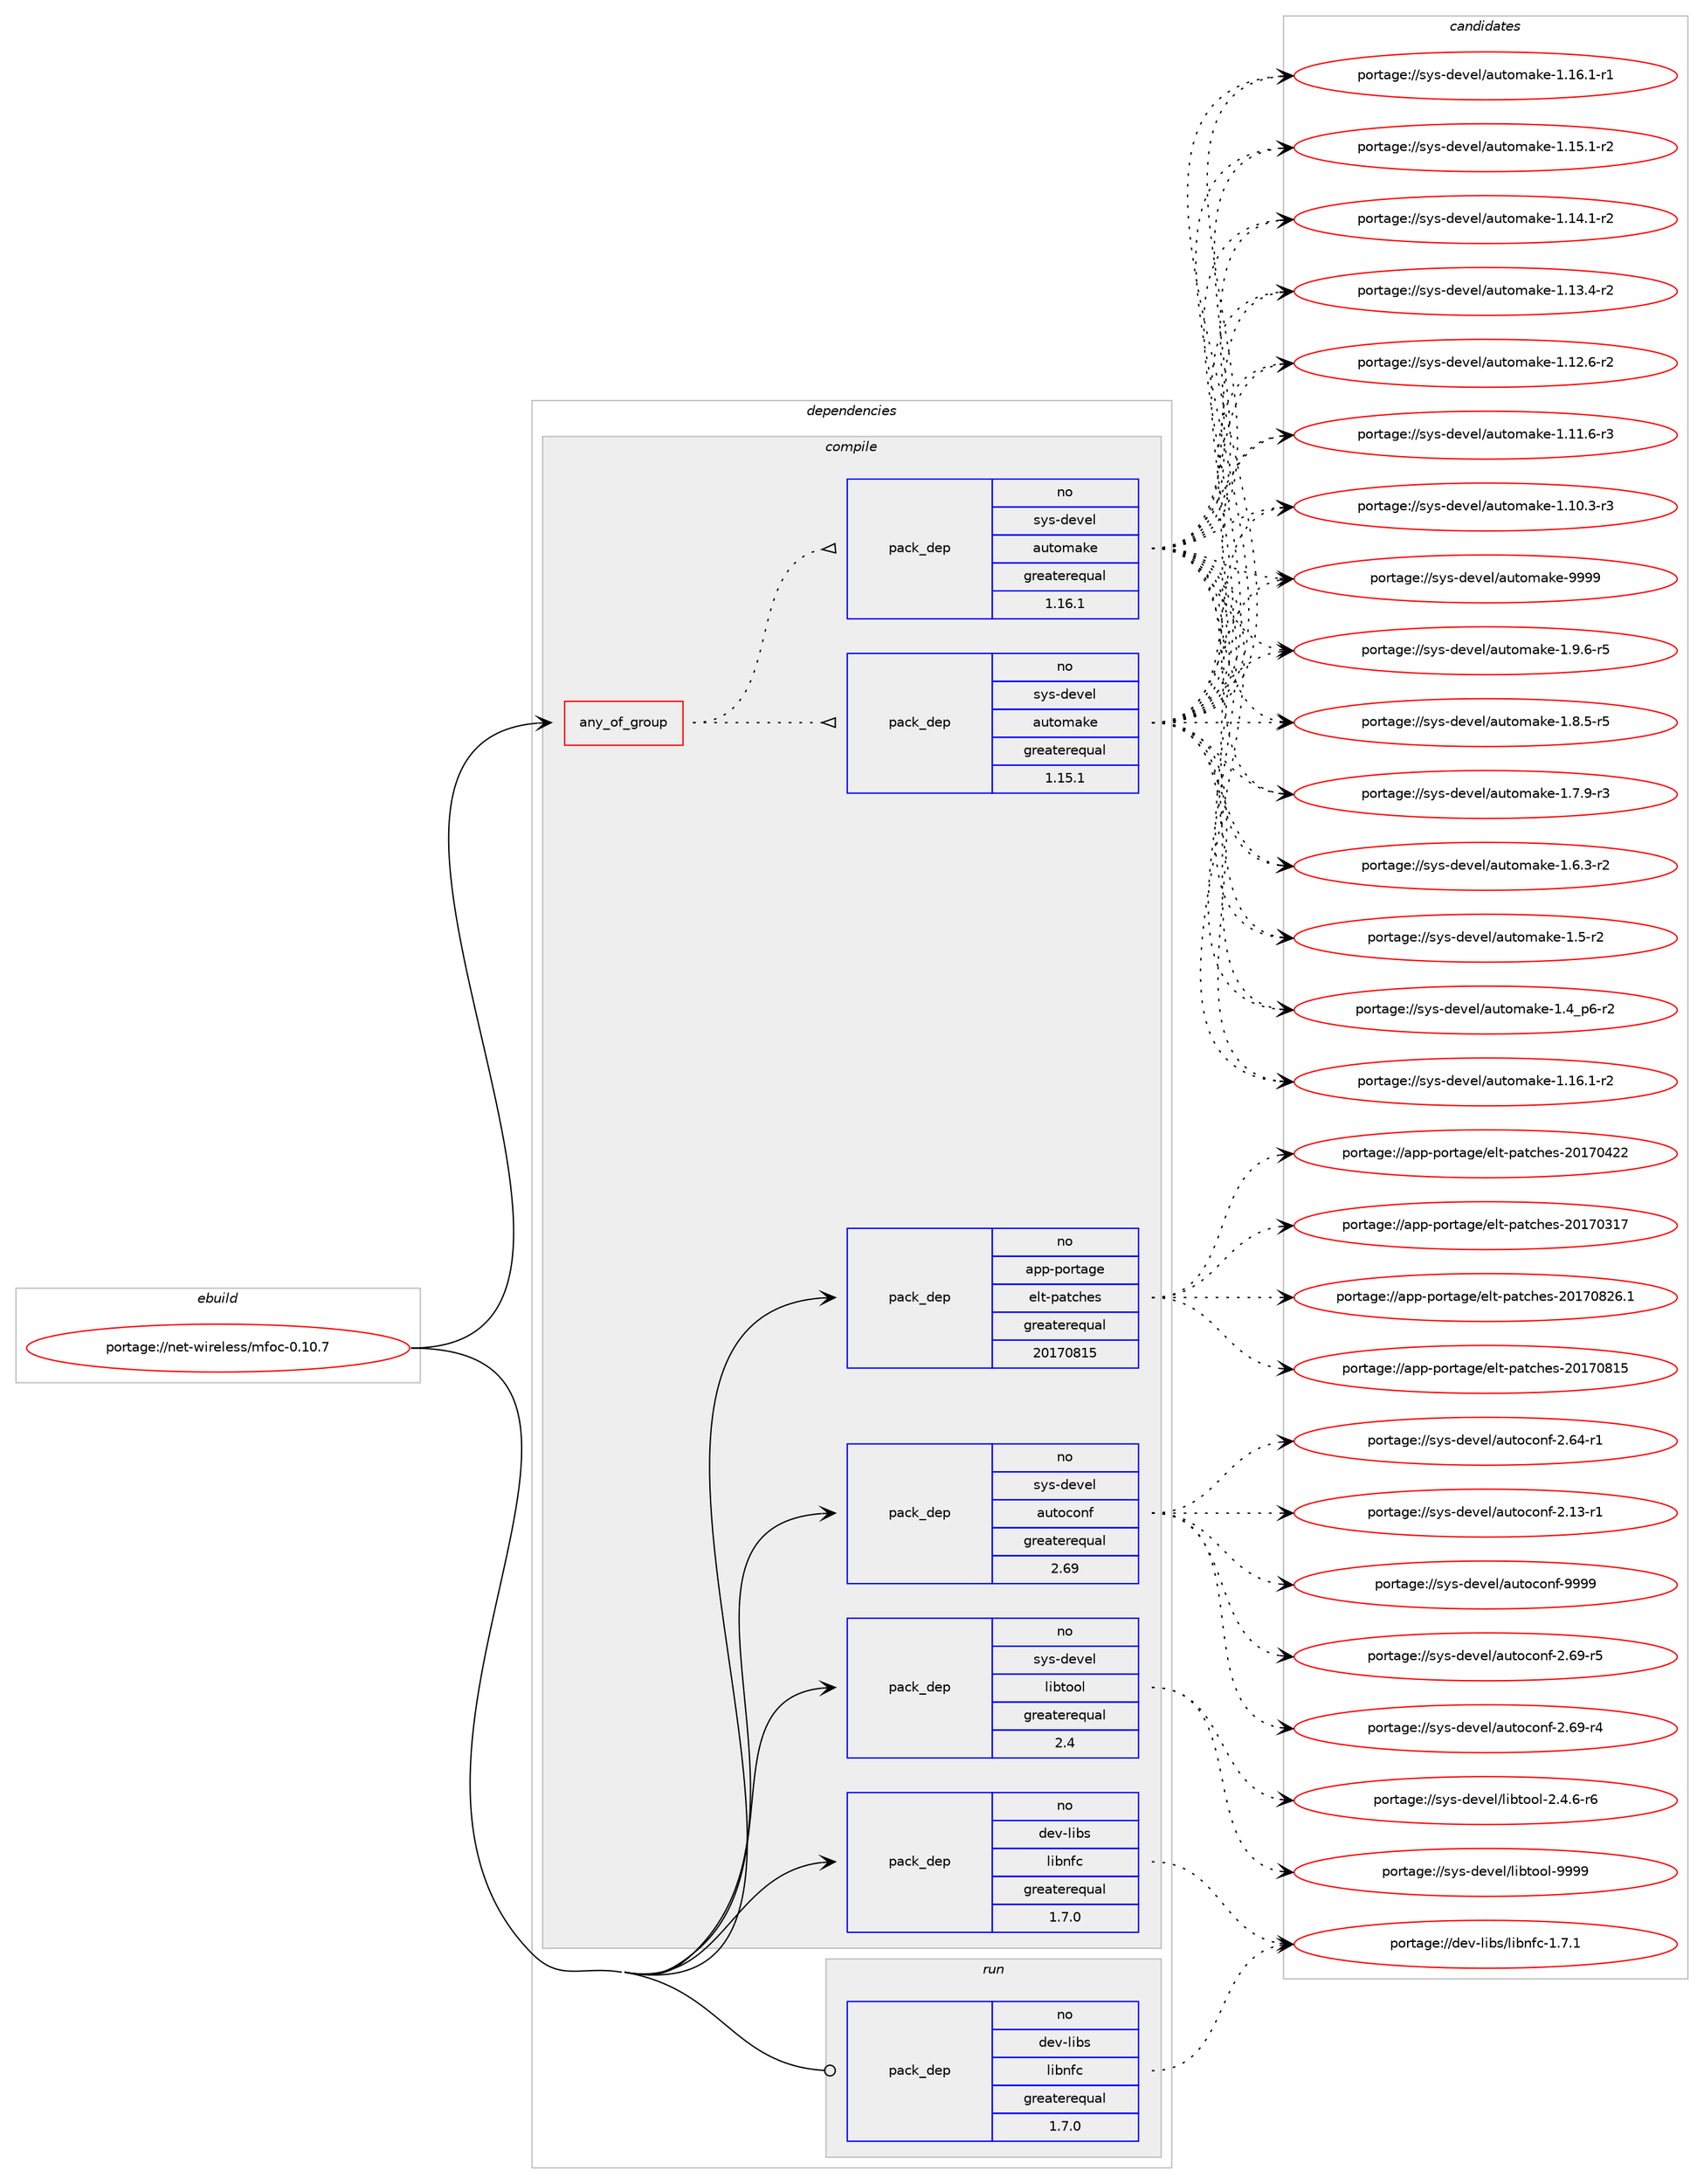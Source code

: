 digraph prolog {

# *************
# Graph options
# *************

newrank=true;
concentrate=true;
compound=true;
graph [rankdir=LR,fontname=Helvetica,fontsize=10,ranksep=1.5];#, ranksep=2.5, nodesep=0.2];
edge  [arrowhead=vee];
node  [fontname=Helvetica,fontsize=10];

# **********
# The ebuild
# **********

subgraph cluster_leftcol {
color=gray;
rank=same;
label=<<i>ebuild</i>>;
id [label="portage://net-wireless/mfoc-0.10.7", color=red, width=4, href="../net-wireless/mfoc-0.10.7.svg"];
}

# ****************
# The dependencies
# ****************

subgraph cluster_midcol {
color=gray;
label=<<i>dependencies</i>>;
subgraph cluster_compile {
fillcolor="#eeeeee";
style=filled;
label=<<i>compile</i>>;
subgraph any981 {
dependency46099 [label=<<TABLE BORDER="0" CELLBORDER="1" CELLSPACING="0" CELLPADDING="4"><TR><TD CELLPADDING="10">any_of_group</TD></TR></TABLE>>, shape=none, color=red];subgraph pack36933 {
dependency46100 [label=<<TABLE BORDER="0" CELLBORDER="1" CELLSPACING="0" CELLPADDING="4" WIDTH="220"><TR><TD ROWSPAN="6" CELLPADDING="30">pack_dep</TD></TR><TR><TD WIDTH="110">no</TD></TR><TR><TD>sys-devel</TD></TR><TR><TD>automake</TD></TR><TR><TD>greaterequal</TD></TR><TR><TD>1.16.1</TD></TR></TABLE>>, shape=none, color=blue];
}
dependency46099:e -> dependency46100:w [weight=20,style="dotted",arrowhead="oinv"];
subgraph pack36934 {
dependency46101 [label=<<TABLE BORDER="0" CELLBORDER="1" CELLSPACING="0" CELLPADDING="4" WIDTH="220"><TR><TD ROWSPAN="6" CELLPADDING="30">pack_dep</TD></TR><TR><TD WIDTH="110">no</TD></TR><TR><TD>sys-devel</TD></TR><TR><TD>automake</TD></TR><TR><TD>greaterequal</TD></TR><TR><TD>1.15.1</TD></TR></TABLE>>, shape=none, color=blue];
}
dependency46099:e -> dependency46101:w [weight=20,style="dotted",arrowhead="oinv"];
}
id:e -> dependency46099:w [weight=20,style="solid",arrowhead="vee"];
subgraph pack36935 {
dependency46102 [label=<<TABLE BORDER="0" CELLBORDER="1" CELLSPACING="0" CELLPADDING="4" WIDTH="220"><TR><TD ROWSPAN="6" CELLPADDING="30">pack_dep</TD></TR><TR><TD WIDTH="110">no</TD></TR><TR><TD>app-portage</TD></TR><TR><TD>elt-patches</TD></TR><TR><TD>greaterequal</TD></TR><TR><TD>20170815</TD></TR></TABLE>>, shape=none, color=blue];
}
id:e -> dependency46102:w [weight=20,style="solid",arrowhead="vee"];
subgraph pack36936 {
dependency46103 [label=<<TABLE BORDER="0" CELLBORDER="1" CELLSPACING="0" CELLPADDING="4" WIDTH="220"><TR><TD ROWSPAN="6" CELLPADDING="30">pack_dep</TD></TR><TR><TD WIDTH="110">no</TD></TR><TR><TD>dev-libs</TD></TR><TR><TD>libnfc</TD></TR><TR><TD>greaterequal</TD></TR><TR><TD>1.7.0</TD></TR></TABLE>>, shape=none, color=blue];
}
id:e -> dependency46103:w [weight=20,style="solid",arrowhead="vee"];
subgraph pack36937 {
dependency46104 [label=<<TABLE BORDER="0" CELLBORDER="1" CELLSPACING="0" CELLPADDING="4" WIDTH="220"><TR><TD ROWSPAN="6" CELLPADDING="30">pack_dep</TD></TR><TR><TD WIDTH="110">no</TD></TR><TR><TD>sys-devel</TD></TR><TR><TD>autoconf</TD></TR><TR><TD>greaterequal</TD></TR><TR><TD>2.69</TD></TR></TABLE>>, shape=none, color=blue];
}
id:e -> dependency46104:w [weight=20,style="solid",arrowhead="vee"];
subgraph pack36938 {
dependency46105 [label=<<TABLE BORDER="0" CELLBORDER="1" CELLSPACING="0" CELLPADDING="4" WIDTH="220"><TR><TD ROWSPAN="6" CELLPADDING="30">pack_dep</TD></TR><TR><TD WIDTH="110">no</TD></TR><TR><TD>sys-devel</TD></TR><TR><TD>libtool</TD></TR><TR><TD>greaterequal</TD></TR><TR><TD>2.4</TD></TR></TABLE>>, shape=none, color=blue];
}
id:e -> dependency46105:w [weight=20,style="solid",arrowhead="vee"];
}
subgraph cluster_compileandrun {
fillcolor="#eeeeee";
style=filled;
label=<<i>compile and run</i>>;
}
subgraph cluster_run {
fillcolor="#eeeeee";
style=filled;
label=<<i>run</i>>;
subgraph pack36939 {
dependency46106 [label=<<TABLE BORDER="0" CELLBORDER="1" CELLSPACING="0" CELLPADDING="4" WIDTH="220"><TR><TD ROWSPAN="6" CELLPADDING="30">pack_dep</TD></TR><TR><TD WIDTH="110">no</TD></TR><TR><TD>dev-libs</TD></TR><TR><TD>libnfc</TD></TR><TR><TD>greaterequal</TD></TR><TR><TD>1.7.0</TD></TR></TABLE>>, shape=none, color=blue];
}
id:e -> dependency46106:w [weight=20,style="solid",arrowhead="odot"];
}
}

# **************
# The candidates
# **************

subgraph cluster_choices {
rank=same;
color=gray;
label=<<i>candidates</i>>;

subgraph choice36933 {
color=black;
nodesep=1;
choice115121115451001011181011084797117116111109971071014557575757 [label="portage://sys-devel/automake-9999", color=red, width=4,href="../sys-devel/automake-9999.svg"];
choice115121115451001011181011084797117116111109971071014549465746544511453 [label="portage://sys-devel/automake-1.9.6-r5", color=red, width=4,href="../sys-devel/automake-1.9.6-r5.svg"];
choice115121115451001011181011084797117116111109971071014549465646534511453 [label="portage://sys-devel/automake-1.8.5-r5", color=red, width=4,href="../sys-devel/automake-1.8.5-r5.svg"];
choice115121115451001011181011084797117116111109971071014549465546574511451 [label="portage://sys-devel/automake-1.7.9-r3", color=red, width=4,href="../sys-devel/automake-1.7.9-r3.svg"];
choice115121115451001011181011084797117116111109971071014549465446514511450 [label="portage://sys-devel/automake-1.6.3-r2", color=red, width=4,href="../sys-devel/automake-1.6.3-r2.svg"];
choice11512111545100101118101108479711711611110997107101454946534511450 [label="portage://sys-devel/automake-1.5-r2", color=red, width=4,href="../sys-devel/automake-1.5-r2.svg"];
choice115121115451001011181011084797117116111109971071014549465295112544511450 [label="portage://sys-devel/automake-1.4_p6-r2", color=red, width=4,href="../sys-devel/automake-1.4_p6-r2.svg"];
choice11512111545100101118101108479711711611110997107101454946495446494511450 [label="portage://sys-devel/automake-1.16.1-r2", color=red, width=4,href="../sys-devel/automake-1.16.1-r2.svg"];
choice11512111545100101118101108479711711611110997107101454946495446494511449 [label="portage://sys-devel/automake-1.16.1-r1", color=red, width=4,href="../sys-devel/automake-1.16.1-r1.svg"];
choice11512111545100101118101108479711711611110997107101454946495346494511450 [label="portage://sys-devel/automake-1.15.1-r2", color=red, width=4,href="../sys-devel/automake-1.15.1-r2.svg"];
choice11512111545100101118101108479711711611110997107101454946495246494511450 [label="portage://sys-devel/automake-1.14.1-r2", color=red, width=4,href="../sys-devel/automake-1.14.1-r2.svg"];
choice11512111545100101118101108479711711611110997107101454946495146524511450 [label="portage://sys-devel/automake-1.13.4-r2", color=red, width=4,href="../sys-devel/automake-1.13.4-r2.svg"];
choice11512111545100101118101108479711711611110997107101454946495046544511450 [label="portage://sys-devel/automake-1.12.6-r2", color=red, width=4,href="../sys-devel/automake-1.12.6-r2.svg"];
choice11512111545100101118101108479711711611110997107101454946494946544511451 [label="portage://sys-devel/automake-1.11.6-r3", color=red, width=4,href="../sys-devel/automake-1.11.6-r3.svg"];
choice11512111545100101118101108479711711611110997107101454946494846514511451 [label="portage://sys-devel/automake-1.10.3-r3", color=red, width=4,href="../sys-devel/automake-1.10.3-r3.svg"];
dependency46100:e -> choice115121115451001011181011084797117116111109971071014557575757:w [style=dotted,weight="100"];
dependency46100:e -> choice115121115451001011181011084797117116111109971071014549465746544511453:w [style=dotted,weight="100"];
dependency46100:e -> choice115121115451001011181011084797117116111109971071014549465646534511453:w [style=dotted,weight="100"];
dependency46100:e -> choice115121115451001011181011084797117116111109971071014549465546574511451:w [style=dotted,weight="100"];
dependency46100:e -> choice115121115451001011181011084797117116111109971071014549465446514511450:w [style=dotted,weight="100"];
dependency46100:e -> choice11512111545100101118101108479711711611110997107101454946534511450:w [style=dotted,weight="100"];
dependency46100:e -> choice115121115451001011181011084797117116111109971071014549465295112544511450:w [style=dotted,weight="100"];
dependency46100:e -> choice11512111545100101118101108479711711611110997107101454946495446494511450:w [style=dotted,weight="100"];
dependency46100:e -> choice11512111545100101118101108479711711611110997107101454946495446494511449:w [style=dotted,weight="100"];
dependency46100:e -> choice11512111545100101118101108479711711611110997107101454946495346494511450:w [style=dotted,weight="100"];
dependency46100:e -> choice11512111545100101118101108479711711611110997107101454946495246494511450:w [style=dotted,weight="100"];
dependency46100:e -> choice11512111545100101118101108479711711611110997107101454946495146524511450:w [style=dotted,weight="100"];
dependency46100:e -> choice11512111545100101118101108479711711611110997107101454946495046544511450:w [style=dotted,weight="100"];
dependency46100:e -> choice11512111545100101118101108479711711611110997107101454946494946544511451:w [style=dotted,weight="100"];
dependency46100:e -> choice11512111545100101118101108479711711611110997107101454946494846514511451:w [style=dotted,weight="100"];
}
subgraph choice36934 {
color=black;
nodesep=1;
choice115121115451001011181011084797117116111109971071014557575757 [label="portage://sys-devel/automake-9999", color=red, width=4,href="../sys-devel/automake-9999.svg"];
choice115121115451001011181011084797117116111109971071014549465746544511453 [label="portage://sys-devel/automake-1.9.6-r5", color=red, width=4,href="../sys-devel/automake-1.9.6-r5.svg"];
choice115121115451001011181011084797117116111109971071014549465646534511453 [label="portage://sys-devel/automake-1.8.5-r5", color=red, width=4,href="../sys-devel/automake-1.8.5-r5.svg"];
choice115121115451001011181011084797117116111109971071014549465546574511451 [label="portage://sys-devel/automake-1.7.9-r3", color=red, width=4,href="../sys-devel/automake-1.7.9-r3.svg"];
choice115121115451001011181011084797117116111109971071014549465446514511450 [label="portage://sys-devel/automake-1.6.3-r2", color=red, width=4,href="../sys-devel/automake-1.6.3-r2.svg"];
choice11512111545100101118101108479711711611110997107101454946534511450 [label="portage://sys-devel/automake-1.5-r2", color=red, width=4,href="../sys-devel/automake-1.5-r2.svg"];
choice115121115451001011181011084797117116111109971071014549465295112544511450 [label="portage://sys-devel/automake-1.4_p6-r2", color=red, width=4,href="../sys-devel/automake-1.4_p6-r2.svg"];
choice11512111545100101118101108479711711611110997107101454946495446494511450 [label="portage://sys-devel/automake-1.16.1-r2", color=red, width=4,href="../sys-devel/automake-1.16.1-r2.svg"];
choice11512111545100101118101108479711711611110997107101454946495446494511449 [label="portage://sys-devel/automake-1.16.1-r1", color=red, width=4,href="../sys-devel/automake-1.16.1-r1.svg"];
choice11512111545100101118101108479711711611110997107101454946495346494511450 [label="portage://sys-devel/automake-1.15.1-r2", color=red, width=4,href="../sys-devel/automake-1.15.1-r2.svg"];
choice11512111545100101118101108479711711611110997107101454946495246494511450 [label="portage://sys-devel/automake-1.14.1-r2", color=red, width=4,href="../sys-devel/automake-1.14.1-r2.svg"];
choice11512111545100101118101108479711711611110997107101454946495146524511450 [label="portage://sys-devel/automake-1.13.4-r2", color=red, width=4,href="../sys-devel/automake-1.13.4-r2.svg"];
choice11512111545100101118101108479711711611110997107101454946495046544511450 [label="portage://sys-devel/automake-1.12.6-r2", color=red, width=4,href="../sys-devel/automake-1.12.6-r2.svg"];
choice11512111545100101118101108479711711611110997107101454946494946544511451 [label="portage://sys-devel/automake-1.11.6-r3", color=red, width=4,href="../sys-devel/automake-1.11.6-r3.svg"];
choice11512111545100101118101108479711711611110997107101454946494846514511451 [label="portage://sys-devel/automake-1.10.3-r3", color=red, width=4,href="../sys-devel/automake-1.10.3-r3.svg"];
dependency46101:e -> choice115121115451001011181011084797117116111109971071014557575757:w [style=dotted,weight="100"];
dependency46101:e -> choice115121115451001011181011084797117116111109971071014549465746544511453:w [style=dotted,weight="100"];
dependency46101:e -> choice115121115451001011181011084797117116111109971071014549465646534511453:w [style=dotted,weight="100"];
dependency46101:e -> choice115121115451001011181011084797117116111109971071014549465546574511451:w [style=dotted,weight="100"];
dependency46101:e -> choice115121115451001011181011084797117116111109971071014549465446514511450:w [style=dotted,weight="100"];
dependency46101:e -> choice11512111545100101118101108479711711611110997107101454946534511450:w [style=dotted,weight="100"];
dependency46101:e -> choice115121115451001011181011084797117116111109971071014549465295112544511450:w [style=dotted,weight="100"];
dependency46101:e -> choice11512111545100101118101108479711711611110997107101454946495446494511450:w [style=dotted,weight="100"];
dependency46101:e -> choice11512111545100101118101108479711711611110997107101454946495446494511449:w [style=dotted,weight="100"];
dependency46101:e -> choice11512111545100101118101108479711711611110997107101454946495346494511450:w [style=dotted,weight="100"];
dependency46101:e -> choice11512111545100101118101108479711711611110997107101454946495246494511450:w [style=dotted,weight="100"];
dependency46101:e -> choice11512111545100101118101108479711711611110997107101454946495146524511450:w [style=dotted,weight="100"];
dependency46101:e -> choice11512111545100101118101108479711711611110997107101454946495046544511450:w [style=dotted,weight="100"];
dependency46101:e -> choice11512111545100101118101108479711711611110997107101454946494946544511451:w [style=dotted,weight="100"];
dependency46101:e -> choice11512111545100101118101108479711711611110997107101454946494846514511451:w [style=dotted,weight="100"];
}
subgraph choice36935 {
color=black;
nodesep=1;
choice971121124511211111411697103101471011081164511297116991041011154550484955485650544649 [label="portage://app-portage/elt-patches-20170826.1", color=red, width=4,href="../app-portage/elt-patches-20170826.1.svg"];
choice97112112451121111141169710310147101108116451129711699104101115455048495548564953 [label="portage://app-portage/elt-patches-20170815", color=red, width=4,href="../app-portage/elt-patches-20170815.svg"];
choice97112112451121111141169710310147101108116451129711699104101115455048495548525050 [label="portage://app-portage/elt-patches-20170422", color=red, width=4,href="../app-portage/elt-patches-20170422.svg"];
choice97112112451121111141169710310147101108116451129711699104101115455048495548514955 [label="portage://app-portage/elt-patches-20170317", color=red, width=4,href="../app-portage/elt-patches-20170317.svg"];
dependency46102:e -> choice971121124511211111411697103101471011081164511297116991041011154550484955485650544649:w [style=dotted,weight="100"];
dependency46102:e -> choice97112112451121111141169710310147101108116451129711699104101115455048495548564953:w [style=dotted,weight="100"];
dependency46102:e -> choice97112112451121111141169710310147101108116451129711699104101115455048495548525050:w [style=dotted,weight="100"];
dependency46102:e -> choice97112112451121111141169710310147101108116451129711699104101115455048495548514955:w [style=dotted,weight="100"];
}
subgraph choice36936 {
color=black;
nodesep=1;
choice1001011184510810598115471081059811010299454946554649 [label="portage://dev-libs/libnfc-1.7.1", color=red, width=4,href="../dev-libs/libnfc-1.7.1.svg"];
dependency46103:e -> choice1001011184510810598115471081059811010299454946554649:w [style=dotted,weight="100"];
}
subgraph choice36937 {
color=black;
nodesep=1;
choice115121115451001011181011084797117116111991111101024557575757 [label="portage://sys-devel/autoconf-9999", color=red, width=4,href="../sys-devel/autoconf-9999.svg"];
choice1151211154510010111810110847971171161119911111010245504654574511453 [label="portage://sys-devel/autoconf-2.69-r5", color=red, width=4,href="../sys-devel/autoconf-2.69-r5.svg"];
choice1151211154510010111810110847971171161119911111010245504654574511452 [label="portage://sys-devel/autoconf-2.69-r4", color=red, width=4,href="../sys-devel/autoconf-2.69-r4.svg"];
choice1151211154510010111810110847971171161119911111010245504654524511449 [label="portage://sys-devel/autoconf-2.64-r1", color=red, width=4,href="../sys-devel/autoconf-2.64-r1.svg"];
choice1151211154510010111810110847971171161119911111010245504649514511449 [label="portage://sys-devel/autoconf-2.13-r1", color=red, width=4,href="../sys-devel/autoconf-2.13-r1.svg"];
dependency46104:e -> choice115121115451001011181011084797117116111991111101024557575757:w [style=dotted,weight="100"];
dependency46104:e -> choice1151211154510010111810110847971171161119911111010245504654574511453:w [style=dotted,weight="100"];
dependency46104:e -> choice1151211154510010111810110847971171161119911111010245504654574511452:w [style=dotted,weight="100"];
dependency46104:e -> choice1151211154510010111810110847971171161119911111010245504654524511449:w [style=dotted,weight="100"];
dependency46104:e -> choice1151211154510010111810110847971171161119911111010245504649514511449:w [style=dotted,weight="100"];
}
subgraph choice36938 {
color=black;
nodesep=1;
choice1151211154510010111810110847108105981161111111084557575757 [label="portage://sys-devel/libtool-9999", color=red, width=4,href="../sys-devel/libtool-9999.svg"];
choice1151211154510010111810110847108105981161111111084550465246544511454 [label="portage://sys-devel/libtool-2.4.6-r6", color=red, width=4,href="../sys-devel/libtool-2.4.6-r6.svg"];
dependency46105:e -> choice1151211154510010111810110847108105981161111111084557575757:w [style=dotted,weight="100"];
dependency46105:e -> choice1151211154510010111810110847108105981161111111084550465246544511454:w [style=dotted,weight="100"];
}
subgraph choice36939 {
color=black;
nodesep=1;
choice1001011184510810598115471081059811010299454946554649 [label="portage://dev-libs/libnfc-1.7.1", color=red, width=4,href="../dev-libs/libnfc-1.7.1.svg"];
dependency46106:e -> choice1001011184510810598115471081059811010299454946554649:w [style=dotted,weight="100"];
}
}

}
